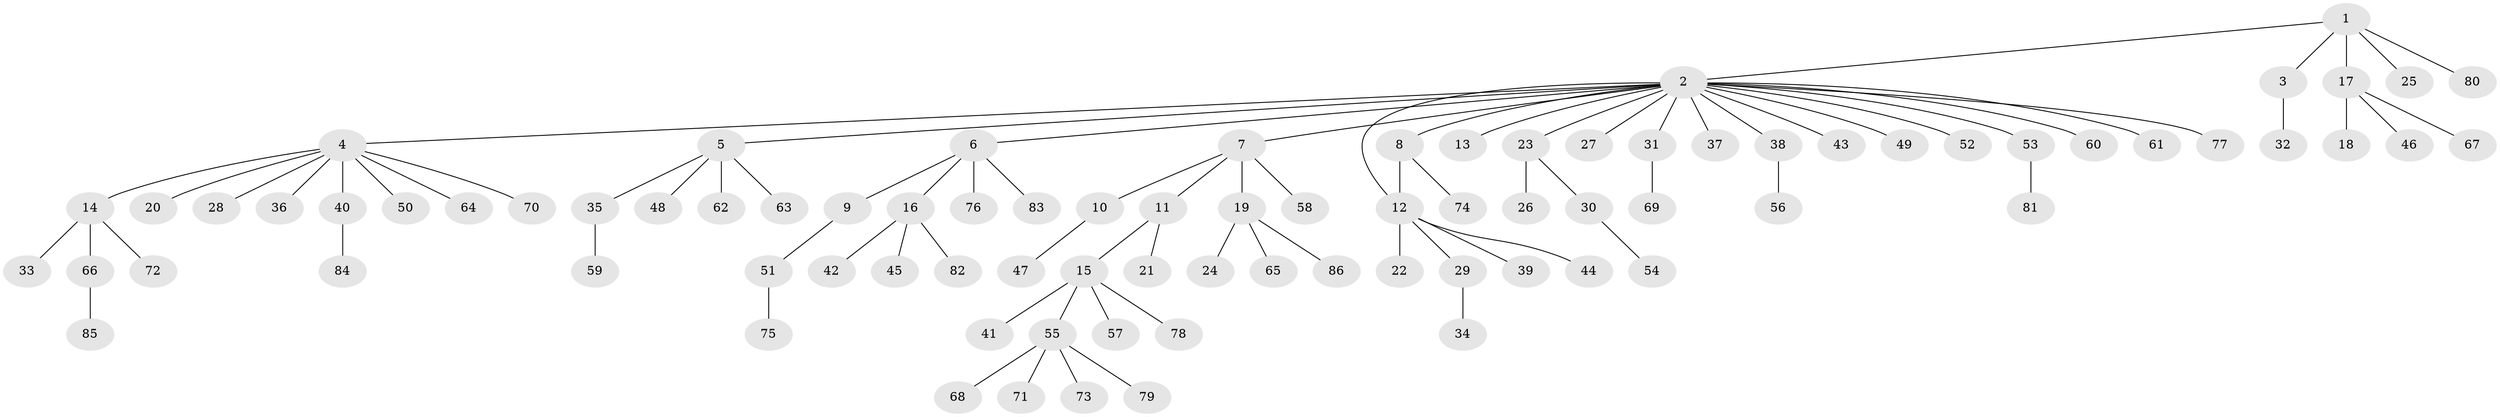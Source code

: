 // Generated by graph-tools (version 1.1) at 2025/14/03/09/25 04:14:40]
// undirected, 86 vertices, 86 edges
graph export_dot {
graph [start="1"]
  node [color=gray90,style=filled];
  1;
  2;
  3;
  4;
  5;
  6;
  7;
  8;
  9;
  10;
  11;
  12;
  13;
  14;
  15;
  16;
  17;
  18;
  19;
  20;
  21;
  22;
  23;
  24;
  25;
  26;
  27;
  28;
  29;
  30;
  31;
  32;
  33;
  34;
  35;
  36;
  37;
  38;
  39;
  40;
  41;
  42;
  43;
  44;
  45;
  46;
  47;
  48;
  49;
  50;
  51;
  52;
  53;
  54;
  55;
  56;
  57;
  58;
  59;
  60;
  61;
  62;
  63;
  64;
  65;
  66;
  67;
  68;
  69;
  70;
  71;
  72;
  73;
  74;
  75;
  76;
  77;
  78;
  79;
  80;
  81;
  82;
  83;
  84;
  85;
  86;
  1 -- 2;
  1 -- 3;
  1 -- 17;
  1 -- 25;
  1 -- 80;
  2 -- 4;
  2 -- 5;
  2 -- 6;
  2 -- 7;
  2 -- 8;
  2 -- 12;
  2 -- 13;
  2 -- 23;
  2 -- 27;
  2 -- 31;
  2 -- 37;
  2 -- 38;
  2 -- 43;
  2 -- 49;
  2 -- 52;
  2 -- 53;
  2 -- 60;
  2 -- 61;
  2 -- 77;
  3 -- 32;
  4 -- 14;
  4 -- 20;
  4 -- 28;
  4 -- 36;
  4 -- 40;
  4 -- 50;
  4 -- 64;
  4 -- 70;
  5 -- 35;
  5 -- 48;
  5 -- 62;
  5 -- 63;
  6 -- 9;
  6 -- 16;
  6 -- 76;
  6 -- 83;
  7 -- 10;
  7 -- 11;
  7 -- 19;
  7 -- 58;
  8 -- 12;
  8 -- 74;
  9 -- 51;
  10 -- 47;
  11 -- 15;
  11 -- 21;
  12 -- 22;
  12 -- 29;
  12 -- 39;
  12 -- 44;
  14 -- 33;
  14 -- 66;
  14 -- 72;
  15 -- 41;
  15 -- 55;
  15 -- 57;
  15 -- 78;
  16 -- 42;
  16 -- 45;
  16 -- 82;
  17 -- 18;
  17 -- 46;
  17 -- 67;
  19 -- 24;
  19 -- 65;
  19 -- 86;
  23 -- 26;
  23 -- 30;
  29 -- 34;
  30 -- 54;
  31 -- 69;
  35 -- 59;
  38 -- 56;
  40 -- 84;
  51 -- 75;
  53 -- 81;
  55 -- 68;
  55 -- 71;
  55 -- 73;
  55 -- 79;
  66 -- 85;
}
